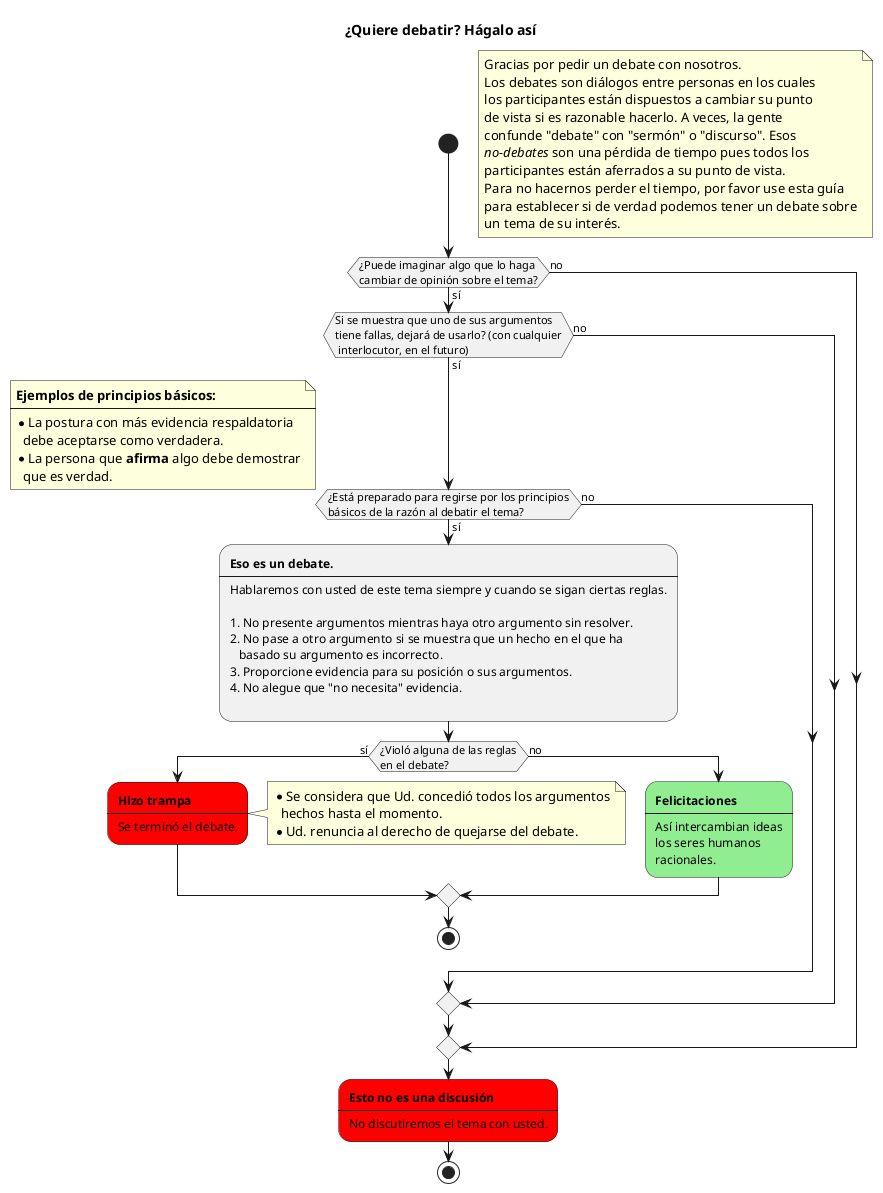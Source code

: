 @startuml
title ¿Quiere debatir? Hágalo así
start
floating note right
Gracias por pedir un debate con nosotros.
Los debates son diálogos entre personas en los cuales
los participantes están dispuestos a cambiar su punto
de vista si es razonable hacerlo. A veces, la gente
confunde "debate" con "sermón" o "discurso". Esos
//no-debates// son una pérdida de tiempo pues todos los
participantes están aferrados a su punto de vista.
Para no hacernos perder el tiempo, por favor use esta guía
para establecer si de verdad podemos tener un debate sobre
un tema de su interés.
end note
if (¿Puede imaginar algo que lo haga\ncambiar de opinión sobre el tema?) then (sí)
  if (Si se muestra que uno de sus argumentos\ntiene fallas, dejará de usarlo? (con cualquier\n interlocutor, en el futuro)) then (sí)
    if (¿Está preparado para regirse por los principios\nbásicos de la razón al debatir el tema?) then (sí)
      note left
      **Ejemplos de principios básicos:**
      ----
      * La postura con más evidencia respaldatoria
        debe aceptarse como verdadera.
      * La persona que **afirma** algo debe demostrar
        que es verdad.
      end note
      :**Eso es un debate.**
      ----
      Hablaremos con usted de este tema siempre y cuando se sigan ciertas reglas.

      1. No presente argumentos mientras haya otro argumento sin resolver.
      2. No pase a otro argumento si se muestra que un hecho en el que ha
         basado su argumento es incorrecto.
      3. Proporcione evidencia para su posición o sus argumentos.
      4. No alegue que "no necesita" evidencia.
      ;
      if (¿Violó alguna de las reglas\nen el debate?) then (sí)
        #red:**Hizo trampa**
        ----
        Se terminó el debate.;
        note right
        * Se considera que Ud. concedió todos los argumentos
          hechos hasta el momento.
        * Ud. renuncia al derecho de quejarse del debate.
        end note
      else (no)
        #lightgreen:**Felicitaciones**
        ----
        Así intercambian ideas
        los seres humanos
        racionales.;
      endif
      stop
    else (no)
    endif
  else (no)
  endif
else (no)
endif
    #red:**Esto no es una discusión**
    ----
    No discutiremos el tema con usted.;
stop
@enduml

